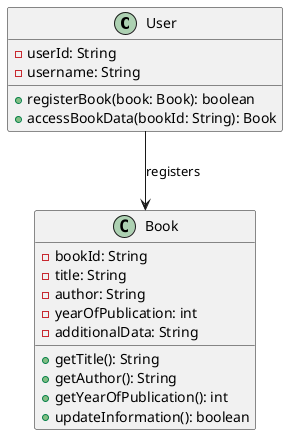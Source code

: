 @startuml
class User {
    - userId: String
    - username: String
    + registerBook(book: Book): boolean
    + accessBookData(bookId: String): Book
}

class Book {
    - bookId: String
    - title: String
    - author: String
    - yearOfPublication: int
    - additionalData: String
    + getTitle(): String
    + getAuthor(): String
    + getYearOfPublication(): int
    + updateInformation(): boolean
}

User --> Book : registers
@enduml